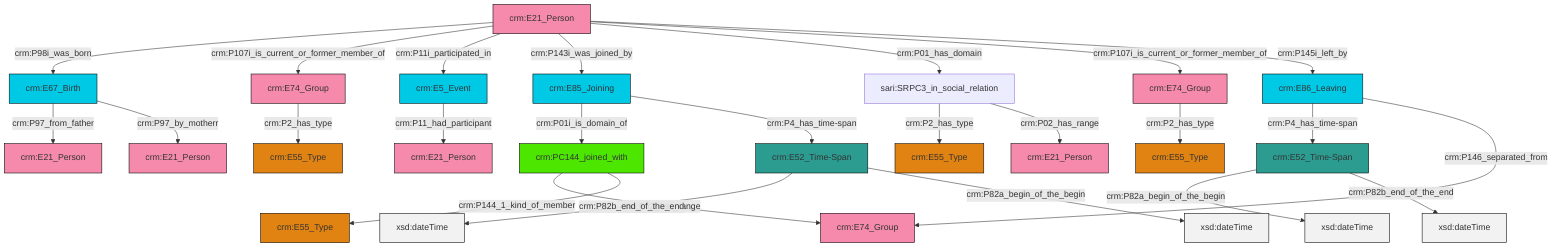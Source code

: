 graph TD
classDef Literal fill:#f2f2f2,stroke:#000000;
classDef CRM_Entity fill:#FFFFFF,stroke:#000000;
classDef Temporal_Entity fill:#00C9E6, stroke:#000000;
classDef Type fill:#E18312, stroke:#000000;
classDef Time-Span fill:#2C9C91, stroke:#000000;
classDef Appellation fill:#FFEB7F, stroke:#000000;
classDef Place fill:#008836, stroke:#000000;
classDef Persistent_Item fill:#B266B2, stroke:#000000;
classDef Conceptual_Object fill:#FFD700, stroke:#000000;
classDef Physical_Thing fill:#D2B48C, stroke:#000000;
classDef Actor fill:#f58aad, stroke:#000000;
classDef PC_Classes fill:#4ce600, stroke:#000000;
classDef Multi fill:#cccccc,stroke:#000000;

0["crm:E21_Person"]:::Actor -->|crm:P98i_was_born| 1["crm:E67_Birth"]:::Temporal_Entity
1["crm:E67_Birth"]:::Temporal_Entity -->|crm:P97_from_father| 2["crm:E21_Person"]:::Actor
9["crm:PC144_joined_with"]:::PC_Classes -->|crm:P02_has_range| 10["crm:E74_Group"]:::Actor
11["crm:E86_Leaving"]:::Temporal_Entity -->|crm:P4_has_time-span| 12["crm:E52_Time-Span"]:::Time-Span
15["sari:SRPC3_in_social_relation"]:::Default -->|crm:P2_has_type| 16["crm:E55_Type"]:::Type
19["crm:E74_Group"]:::Actor -->|crm:P2_has_type| 5["crm:E55_Type"]:::Type
3["crm:E52_Time-Span"]:::Time-Span -->|crm:P82b_end_of_the_end| 20[xsd:dateTime]:::Literal
0["crm:E21_Person"]:::Actor -->|crm:P107i_is_current_or_former_member_of| 19["crm:E74_Group"]:::Actor
25["crm:E85_Joining"]:::Temporal_Entity -->|crm:P01i_is_domain_of| 9["crm:PC144_joined_with"]:::PC_Classes
12["crm:E52_Time-Span"]:::Time-Span -->|crm:P82a_begin_of_the_begin| 27[xsd:dateTime]:::Literal
9["crm:PC144_joined_with"]:::PC_Classes -->|crm:P144_1_kind_of_member| 7["crm:E55_Type"]:::Type
30["crm:E5_Event"]:::Temporal_Entity -->|crm:P11_had_participant| 13["crm:E21_Person"]:::Actor
0["crm:E21_Person"]:::Actor -->|crm:P11i_participated_in| 30["crm:E5_Event"]:::Temporal_Entity
17["crm:E74_Group"]:::Actor -->|crm:P2_has_type| 22["crm:E55_Type"]:::Type
15["sari:SRPC3_in_social_relation"]:::Default -->|crm:P02_has_range| 32["crm:E21_Person"]:::Actor
0["crm:E21_Person"]:::Actor -->|crm:P143i_was_joined_by| 25["crm:E85_Joining"]:::Temporal_Entity
1["crm:E67_Birth"]:::Temporal_Entity -->|crm:P97_by_motherr| 42["crm:E21_Person"]:::Actor
0["crm:E21_Person"]:::Actor -->|crm:P01_has_domain| 15["sari:SRPC3_in_social_relation"]:::Default
12["crm:E52_Time-Span"]:::Time-Span -->|crm:P82b_end_of_the_end| 44[xsd:dateTime]:::Literal
0["crm:E21_Person"]:::Actor -->|crm:P107i_is_current_or_former_member_of| 17["crm:E74_Group"]:::Actor
11["crm:E86_Leaving"]:::Temporal_Entity -->|crm:P146_separated_from| 10["crm:E74_Group"]:::Actor
25["crm:E85_Joining"]:::Temporal_Entity -->|crm:P4_has_time-span| 3["crm:E52_Time-Span"]:::Time-Span
3["crm:E52_Time-Span"]:::Time-Span -->|crm:P82a_begin_of_the_begin| 46[xsd:dateTime]:::Literal
0["crm:E21_Person"]:::Actor -->|crm:P145i_left_by| 11["crm:E86_Leaving"]:::Temporal_Entity